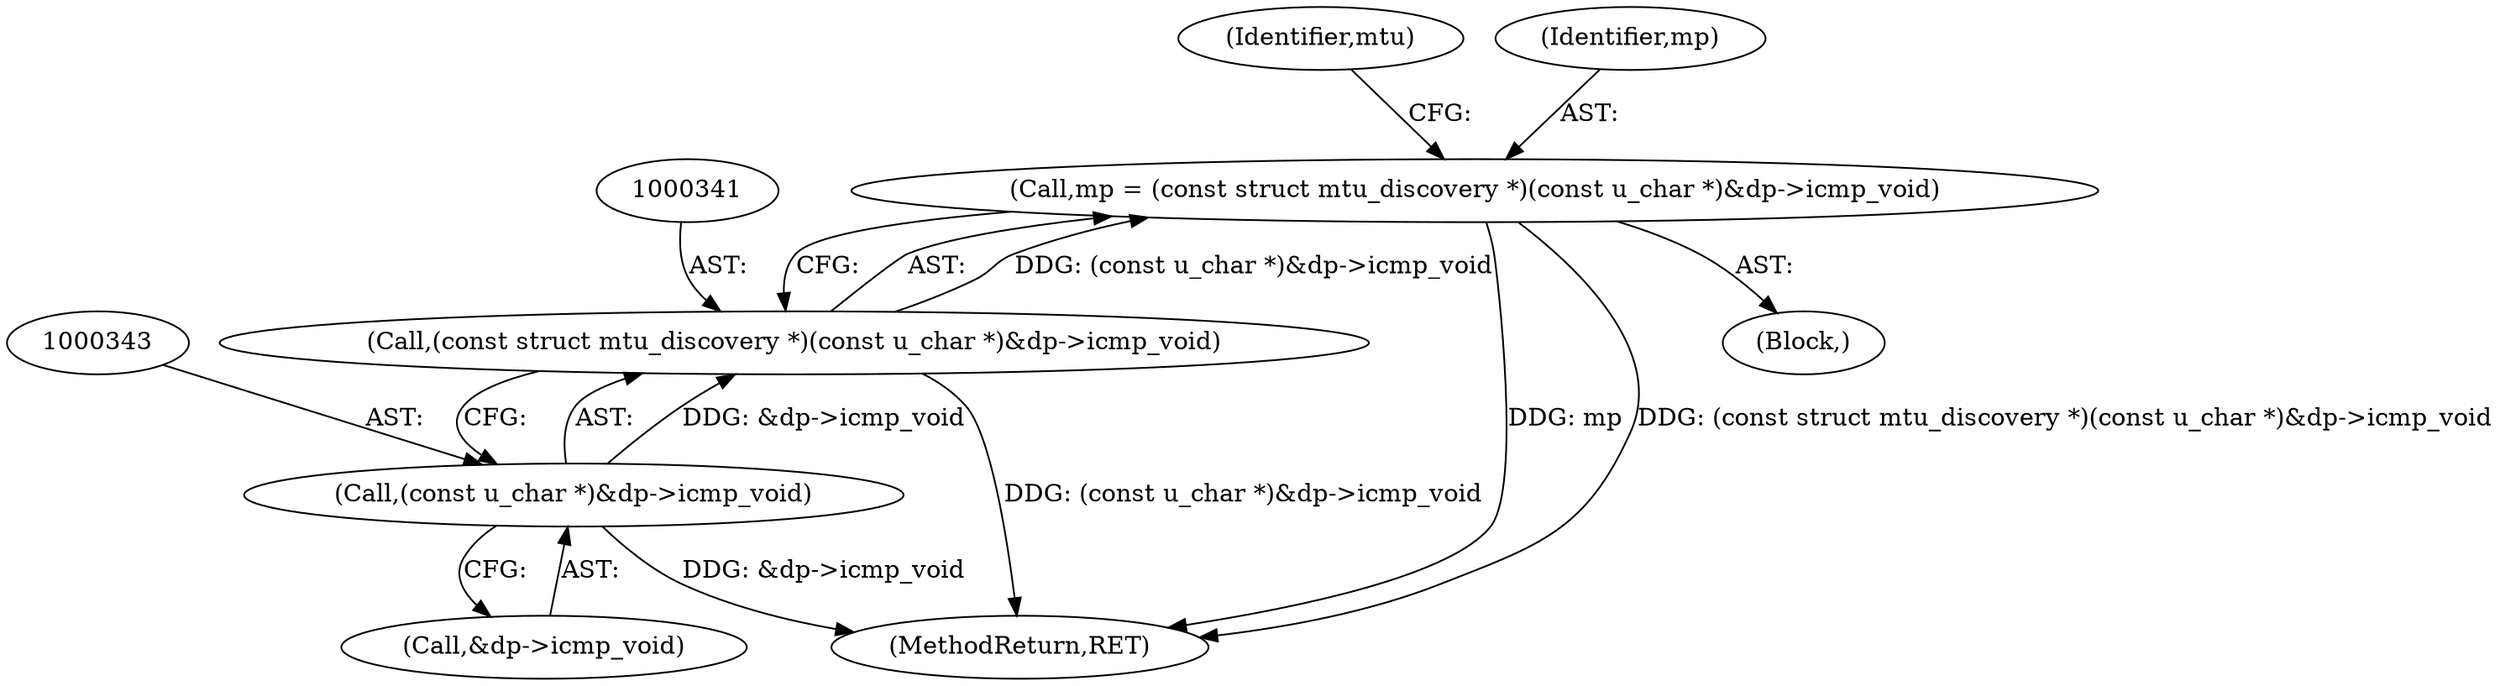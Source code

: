 digraph "0_tcpdump_1a1bce0526a77b62e41531b00f8bb5e21fd4f3a3@pointer" {
"1000338" [label="(Call,mp = (const struct mtu_discovery *)(const u_char *)&dp->icmp_void)"];
"1000340" [label="(Call,(const struct mtu_discovery *)(const u_char *)&dp->icmp_void)"];
"1000342" [label="(Call,(const u_char *)&dp->icmp_void)"];
"1000344" [label="(Call,&dp->icmp_void)"];
"1000342" [label="(Call,(const u_char *)&dp->icmp_void)"];
"1000349" [label="(Identifier,mtu)"];
"1000340" [label="(Call,(const struct mtu_discovery *)(const u_char *)&dp->icmp_void)"];
"1001279" [label="(MethodReturn,RET)"];
"1000336" [label="(Block,)"];
"1000338" [label="(Call,mp = (const struct mtu_discovery *)(const u_char *)&dp->icmp_void)"];
"1000339" [label="(Identifier,mp)"];
"1000338" -> "1000336"  [label="AST: "];
"1000338" -> "1000340"  [label="CFG: "];
"1000339" -> "1000338"  [label="AST: "];
"1000340" -> "1000338"  [label="AST: "];
"1000349" -> "1000338"  [label="CFG: "];
"1000338" -> "1001279"  [label="DDG: mp"];
"1000338" -> "1001279"  [label="DDG: (const struct mtu_discovery *)(const u_char *)&dp->icmp_void"];
"1000340" -> "1000338"  [label="DDG: (const u_char *)&dp->icmp_void"];
"1000340" -> "1000342"  [label="CFG: "];
"1000341" -> "1000340"  [label="AST: "];
"1000342" -> "1000340"  [label="AST: "];
"1000340" -> "1001279"  [label="DDG: (const u_char *)&dp->icmp_void"];
"1000342" -> "1000340"  [label="DDG: &dp->icmp_void"];
"1000342" -> "1000344"  [label="CFG: "];
"1000343" -> "1000342"  [label="AST: "];
"1000344" -> "1000342"  [label="AST: "];
"1000342" -> "1001279"  [label="DDG: &dp->icmp_void"];
}
